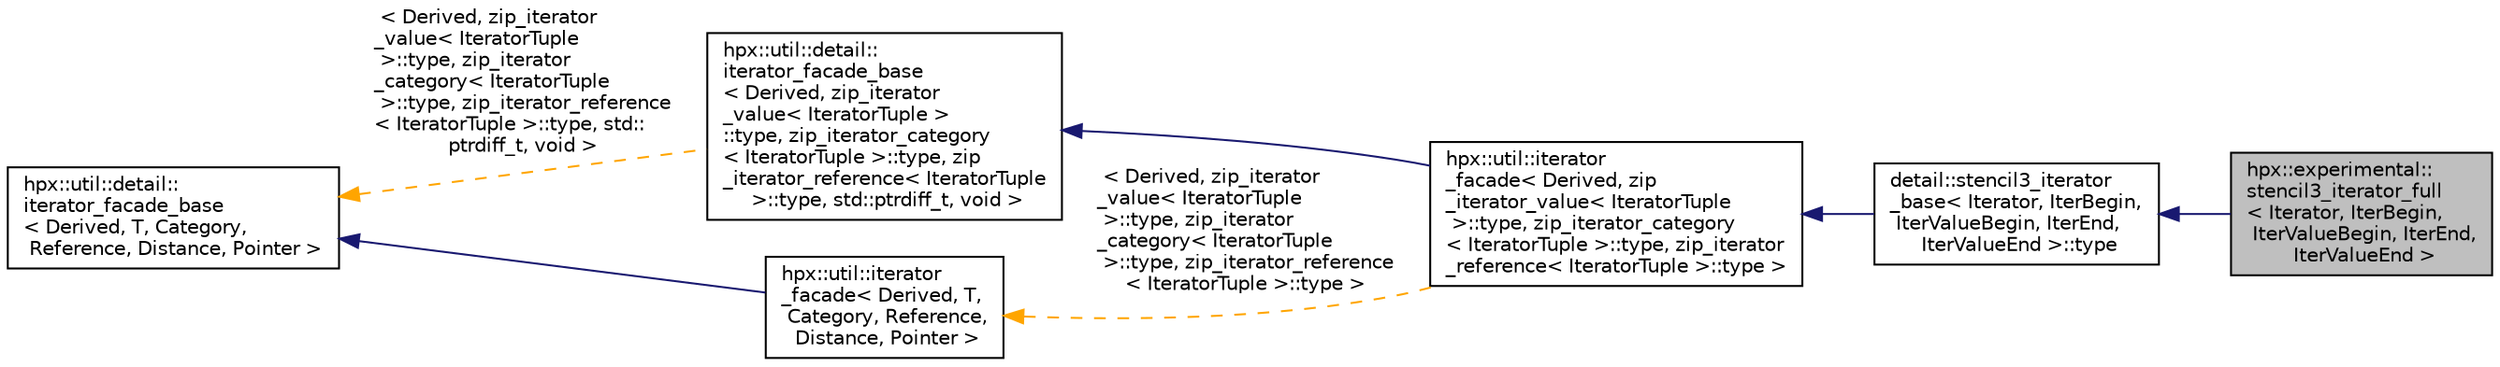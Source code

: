 digraph "hpx::experimental::stencil3_iterator_full&lt; Iterator, IterBegin, IterValueBegin, IterEnd, IterValueEnd &gt;"
{
  edge [fontname="Helvetica",fontsize="10",labelfontname="Helvetica",labelfontsize="10"];
  node [fontname="Helvetica",fontsize="10",shape=record];
  rankdir="LR";
  Node0 [label="hpx::experimental::\lstencil3_iterator_full\l\< Iterator, IterBegin,\l IterValueBegin, IterEnd,\l IterValueEnd \>",height=0.2,width=0.4,color="black", fillcolor="grey75", style="filled", fontcolor="black"];
  Node1 -> Node0 [dir="back",color="midnightblue",fontsize="10",style="solid",fontname="Helvetica"];
  Node1 [label="detail::stencil3_iterator\l_base\< Iterator, IterBegin,\l IterValueBegin, IterEnd,\l IterValueEnd \>::type",height=0.2,width=0.4,color="black", fillcolor="white", style="filled",URL="$d8/d23/classhpx_1_1util_1_1detail_1_1zip__iterator__base.html"];
  Node2 -> Node1 [dir="back",color="midnightblue",fontsize="10",style="solid",fontname="Helvetica"];
  Node2 [label="hpx::util::iterator\l_facade\< Derived, zip\l_iterator_value\< IteratorTuple\l \>::type, zip_iterator_category\l\< IteratorTuple \>::type, zip_iterator\l_reference\< IteratorTuple \>::type \>",height=0.2,width=0.4,color="black", fillcolor="white", style="filled",URL="$db/d7c/structhpx_1_1util_1_1iterator__facade.html"];
  Node3 -> Node2 [dir="back",color="midnightblue",fontsize="10",style="solid",fontname="Helvetica"];
  Node3 [label="hpx::util::detail::\literator_facade_base\l\< Derived, zip_iterator\l_value\< IteratorTuple \>\l::type, zip_iterator_category\l\< IteratorTuple \>::type, zip\l_iterator_reference\< IteratorTuple\l \>::type, std::ptrdiff_t, void \>",height=0.2,width=0.4,color="black", fillcolor="white", style="filled",URL="$d5/d11/classhpx_1_1util_1_1detail_1_1iterator__facade__base.html"];
  Node4 -> Node3 [dir="back",color="orange",fontsize="10",style="dashed",label=" \< Derived, zip_iterator\l_value\< IteratorTuple\l \>::type, zip_iterator\l_category\< IteratorTuple\l \>::type, zip_iterator_reference\l\< IteratorTuple \>::type, std::\lptrdiff_t, void \>" ,fontname="Helvetica"];
  Node4 [label="hpx::util::detail::\literator_facade_base\l\< Derived, T, Category,\l Reference, Distance, Pointer \>",height=0.2,width=0.4,color="black", fillcolor="white", style="filled",URL="$d5/d11/classhpx_1_1util_1_1detail_1_1iterator__facade__base.html"];
  Node5 -> Node2 [dir="back",color="orange",fontsize="10",style="dashed",label=" \< Derived, zip_iterator\l_value\< IteratorTuple\l \>::type, zip_iterator\l_category\< IteratorTuple\l \>::type, zip_iterator_reference\l\< IteratorTuple \>::type \>" ,fontname="Helvetica"];
  Node5 [label="hpx::util::iterator\l_facade\< Derived, T,\l Category, Reference,\l Distance, Pointer \>",height=0.2,width=0.4,color="black", fillcolor="white", style="filled",URL="$db/d7c/structhpx_1_1util_1_1iterator__facade.html"];
  Node4 -> Node5 [dir="back",color="midnightblue",fontsize="10",style="solid",fontname="Helvetica"];
}

